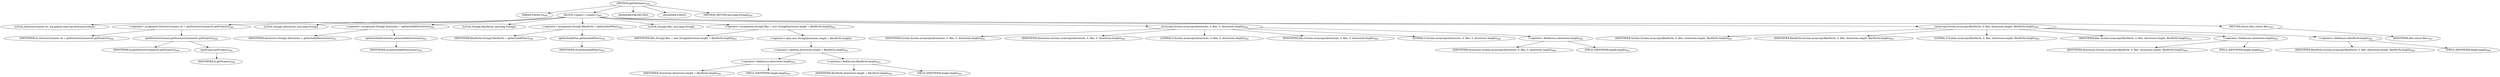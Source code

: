 digraph "getFileNames" {  
"1609" [label = <(METHOD,getFileNames)<SUB>689</SUB>> ]
"1610" [label = <(PARAM,FileSet fs)<SUB>689</SUB>> ]
"1611" [label = <(BLOCK,&lt;empty&gt;,&lt;empty&gt;)<SUB>689</SUB>> ]
"1612" [label = <(LOCAL,DirectoryScanner ds: org.apache.tools.ant.DirectoryScanner)> ]
"1613" [label = <(&lt;operator&gt;.assignment,DirectoryScanner ds = getDirectoryScanner(fs.getProject()))<SUB>690</SUB>> ]
"1614" [label = <(IDENTIFIER,ds,DirectoryScanner ds = getDirectoryScanner(fs.getProject()))<SUB>690</SUB>> ]
"1615" [label = <(getDirectoryScanner,getDirectoryScanner(fs.getProject()))<SUB>690</SUB>> ]
"1616" [label = <(IDENTIFIER,fs,getDirectoryScanner(fs.getProject()))<SUB>690</SUB>> ]
"1617" [label = <(getProject,getProject())<SUB>690</SUB>> ]
"1618" [label = <(IDENTIFIER,fs,getProject())<SUB>690</SUB>> ]
"1619" [label = <(LOCAL,String[] directories: java.lang.String[])> ]
"1620" [label = <(&lt;operator&gt;.assignment,String[] directories = getIncludedDirectories())<SUB>691</SUB>> ]
"1621" [label = <(IDENTIFIER,directories,String[] directories = getIncludedDirectories())<SUB>691</SUB>> ]
"1622" [label = <(getIncludedDirectories,getIncludedDirectories())<SUB>691</SUB>> ]
"1623" [label = <(IDENTIFIER,ds,getIncludedDirectories())<SUB>691</SUB>> ]
"1624" [label = <(LOCAL,String[] filesPerSe: java.lang.String[])> ]
"1625" [label = <(&lt;operator&gt;.assignment,String[] filesPerSe = getIncludedFiles())<SUB>692</SUB>> ]
"1626" [label = <(IDENTIFIER,filesPerSe,String[] filesPerSe = getIncludedFiles())<SUB>692</SUB>> ]
"1627" [label = <(getIncludedFiles,getIncludedFiles())<SUB>692</SUB>> ]
"1628" [label = <(IDENTIFIER,ds,getIncludedFiles())<SUB>692</SUB>> ]
"1629" [label = <(LOCAL,String[] files: java.lang.String[])> ]
"1630" [label = <(&lt;operator&gt;.assignment,String[] files = new String[directories.length + filesPerSe.length])<SUB>693</SUB>> ]
"1631" [label = <(IDENTIFIER,files,String[] files = new String[directories.length + filesPerSe.length])<SUB>693</SUB>> ]
"1632" [label = <(&lt;operator&gt;.alloc,new String[directories.length + filesPerSe.length])> ]
"1633" [label = <(&lt;operator&gt;.addition,directories.length + filesPerSe.length)<SUB>693</SUB>> ]
"1634" [label = <(&lt;operator&gt;.fieldAccess,directories.length)<SUB>693</SUB>> ]
"1635" [label = <(IDENTIFIER,directories,directories.length + filesPerSe.length)<SUB>693</SUB>> ]
"1636" [label = <(FIELD_IDENTIFIER,length,length)<SUB>693</SUB>> ]
"1637" [label = <(&lt;operator&gt;.fieldAccess,filesPerSe.length)<SUB>693</SUB>> ]
"1638" [label = <(IDENTIFIER,filesPerSe,directories.length + filesPerSe.length)<SUB>693</SUB>> ]
"1639" [label = <(FIELD_IDENTIFIER,length,length)<SUB>693</SUB>> ]
"1640" [label = <(arraycopy,System.arraycopy(directories, 0, files, 0, directories.length))<SUB>694</SUB>> ]
"1641" [label = <(IDENTIFIER,System,System.arraycopy(directories, 0, files, 0, directories.length))<SUB>694</SUB>> ]
"1642" [label = <(IDENTIFIER,directories,System.arraycopy(directories, 0, files, 0, directories.length))<SUB>694</SUB>> ]
"1643" [label = <(LITERAL,0,System.arraycopy(directories, 0, files, 0, directories.length))<SUB>694</SUB>> ]
"1644" [label = <(IDENTIFIER,files,System.arraycopy(directories, 0, files, 0, directories.length))<SUB>694</SUB>> ]
"1645" [label = <(LITERAL,0,System.arraycopy(directories, 0, files, 0, directories.length))<SUB>694</SUB>> ]
"1646" [label = <(&lt;operator&gt;.fieldAccess,directories.length)<SUB>694</SUB>> ]
"1647" [label = <(IDENTIFIER,directories,System.arraycopy(directories, 0, files, 0, directories.length))<SUB>694</SUB>> ]
"1648" [label = <(FIELD_IDENTIFIER,length,length)<SUB>694</SUB>> ]
"1649" [label = <(arraycopy,System.arraycopy(filesPerSe, 0, files, directories.length, filesPerSe.length))<SUB>695</SUB>> ]
"1650" [label = <(IDENTIFIER,System,System.arraycopy(filesPerSe, 0, files, directories.length, filesPerSe.length))<SUB>695</SUB>> ]
"1651" [label = <(IDENTIFIER,filesPerSe,System.arraycopy(filesPerSe, 0, files, directories.length, filesPerSe.length))<SUB>695</SUB>> ]
"1652" [label = <(LITERAL,0,System.arraycopy(filesPerSe, 0, files, directories.length, filesPerSe.length))<SUB>695</SUB>> ]
"1653" [label = <(IDENTIFIER,files,System.arraycopy(filesPerSe, 0, files, directories.length, filesPerSe.length))<SUB>695</SUB>> ]
"1654" [label = <(&lt;operator&gt;.fieldAccess,directories.length)<SUB>695</SUB>> ]
"1655" [label = <(IDENTIFIER,directories,System.arraycopy(filesPerSe, 0, files, directories.length, filesPerSe.length))<SUB>695</SUB>> ]
"1656" [label = <(FIELD_IDENTIFIER,length,length)<SUB>695</SUB>> ]
"1657" [label = <(&lt;operator&gt;.fieldAccess,filesPerSe.length)<SUB>696</SUB>> ]
"1658" [label = <(IDENTIFIER,filesPerSe,System.arraycopy(filesPerSe, 0, files, directories.length, filesPerSe.length))<SUB>696</SUB>> ]
"1659" [label = <(FIELD_IDENTIFIER,length,length)<SUB>696</SUB>> ]
"1660" [label = <(RETURN,return files;,return files;)<SUB>697</SUB>> ]
"1661" [label = <(IDENTIFIER,files,return files;)<SUB>697</SUB>> ]
"1662" [label = <(MODIFIER,PROTECTED)> ]
"1663" [label = <(MODIFIER,STATIC)> ]
"1664" [label = <(METHOD_RETURN,java.lang.String[])<SUB>689</SUB>> ]
  "1609" -> "1610" 
  "1609" -> "1611" 
  "1609" -> "1662" 
  "1609" -> "1663" 
  "1609" -> "1664" 
  "1611" -> "1612" 
  "1611" -> "1613" 
  "1611" -> "1619" 
  "1611" -> "1620" 
  "1611" -> "1624" 
  "1611" -> "1625" 
  "1611" -> "1629" 
  "1611" -> "1630" 
  "1611" -> "1640" 
  "1611" -> "1649" 
  "1611" -> "1660" 
  "1613" -> "1614" 
  "1613" -> "1615" 
  "1615" -> "1616" 
  "1615" -> "1617" 
  "1617" -> "1618" 
  "1620" -> "1621" 
  "1620" -> "1622" 
  "1622" -> "1623" 
  "1625" -> "1626" 
  "1625" -> "1627" 
  "1627" -> "1628" 
  "1630" -> "1631" 
  "1630" -> "1632" 
  "1632" -> "1633" 
  "1633" -> "1634" 
  "1633" -> "1637" 
  "1634" -> "1635" 
  "1634" -> "1636" 
  "1637" -> "1638" 
  "1637" -> "1639" 
  "1640" -> "1641" 
  "1640" -> "1642" 
  "1640" -> "1643" 
  "1640" -> "1644" 
  "1640" -> "1645" 
  "1640" -> "1646" 
  "1646" -> "1647" 
  "1646" -> "1648" 
  "1649" -> "1650" 
  "1649" -> "1651" 
  "1649" -> "1652" 
  "1649" -> "1653" 
  "1649" -> "1654" 
  "1649" -> "1657" 
  "1654" -> "1655" 
  "1654" -> "1656" 
  "1657" -> "1658" 
  "1657" -> "1659" 
  "1660" -> "1661" 
}
